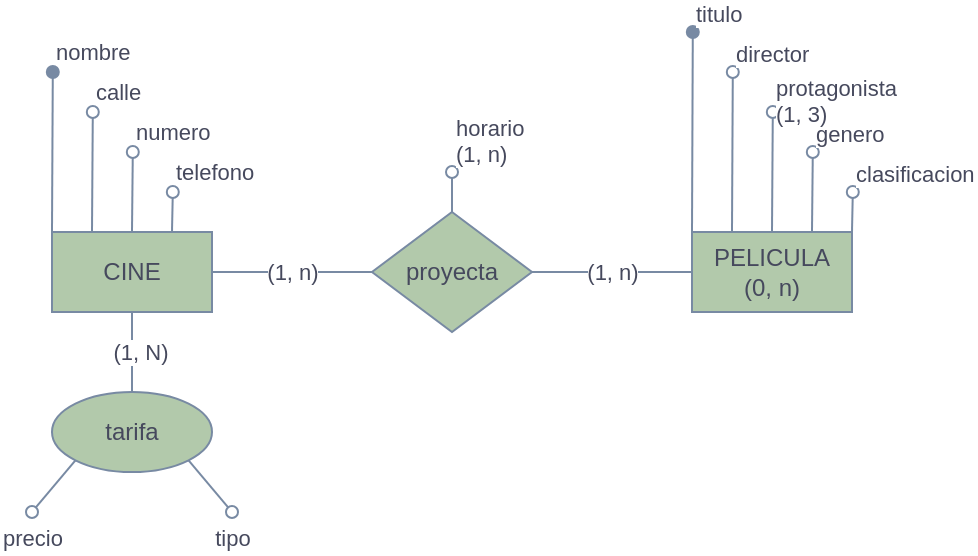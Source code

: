 <mxfile version="17.4.6" type="device"><diagram id="R2lEEEUBdFMjLlhIrx00" name="Page-1"><mxGraphModel dx="690" dy="397" grid="1" gridSize="10" guides="1" tooltips="1" connect="1" arrows="1" fold="1" page="1" pageScale="1" pageWidth="1169" pageHeight="827" math="0" shadow="0" extFonts="Permanent Marker^https://fonts.googleapis.com/css?family=Permanent+Marker"><root><mxCell id="0"/><mxCell id="1" parent="0"/><mxCell id="az94NWHXUpk0kcAOf4Yl-23" value="(1, n)" style="edgeStyle=none;rounded=0;orthogonalLoop=1;jettySize=auto;html=1;exitX=1;exitY=0.5;exitDx=0;exitDy=0;startArrow=none;startFill=0;endArrow=none;endFill=0;strokeColor=#788AA3;fontColor=#46495D;" edge="1" parent="1" source="V0h3Uh2K9khEuizxDlOd-1" target="V0h3Uh2K9khEuizxDlOd-4"><mxGeometry relative="1" as="geometry"/></mxCell><mxCell id="az94NWHXUpk0kcAOf4Yl-28" value="telefono" style="edgeStyle=none;rounded=1;sketch=0;orthogonalLoop=1;jettySize=auto;html=1;exitX=0.75;exitY=0;exitDx=0;exitDy=0;fontColor=#46495D;endArrow=oval;endFill=0;strokeColor=#788AA3;fillColor=#B2C9AB;align=left;" edge="1" parent="1" source="V0h3Uh2K9khEuizxDlOd-1"><mxGeometry x="1" y="10" relative="1" as="geometry"><mxPoint x="140.4" y="140" as="targetPoint"/><mxPoint x="10" y="-10" as="offset"/></mxGeometry></mxCell><mxCell id="az94NWHXUpk0kcAOf4Yl-29" value="numero" style="edgeStyle=none;rounded=1;sketch=0;orthogonalLoop=1;jettySize=auto;html=1;exitX=0.5;exitY=0;exitDx=0;exitDy=0;fontColor=#46495D;endArrow=oval;endFill=0;strokeColor=#788AA3;fillColor=#B2C9AB;align=left;" edge="1" parent="1" source="V0h3Uh2K9khEuizxDlOd-1"><mxGeometry x="1" y="10" relative="1" as="geometry"><mxPoint x="120.4" y="120" as="targetPoint"/><mxPoint x="10" y="-10" as="offset"/></mxGeometry></mxCell><mxCell id="az94NWHXUpk0kcAOf4Yl-30" value="calle" style="edgeStyle=none;rounded=1;sketch=0;orthogonalLoop=1;jettySize=auto;html=1;exitX=0.25;exitY=0;exitDx=0;exitDy=0;fontColor=#46495D;endArrow=oval;endFill=0;strokeColor=#788AA3;fillColor=#B2C9AB;align=left;" edge="1" parent="1" source="V0h3Uh2K9khEuizxDlOd-1"><mxGeometry x="1" y="10" relative="1" as="geometry"><mxPoint x="100.4" y="100" as="targetPoint"/><mxPoint x="10" y="-10" as="offset"/></mxGeometry></mxCell><mxCell id="az94NWHXUpk0kcAOf4Yl-31" value="nombre" style="edgeStyle=none;rounded=1;sketch=0;orthogonalLoop=1;jettySize=auto;html=1;exitX=0;exitY=0;exitDx=0;exitDy=0;fontColor=#46495D;endArrow=oval;endFill=1;strokeColor=#788AA3;fillColor=#B2C9AB;align=left;" edge="1" parent="1" source="V0h3Uh2K9khEuizxDlOd-1"><mxGeometry x="1" y="10" relative="1" as="geometry"><mxPoint x="80.4" y="80" as="targetPoint"/><mxPoint x="10" y="-10" as="offset"/></mxGeometry></mxCell><mxCell id="V0h3Uh2K9khEuizxDlOd-1" value="CINE" style="whiteSpace=wrap;html=1;align=center;fillColor=#B2C9AB;strokeColor=#788AA3;fontColor=#46495D;" parent="1" vertex="1"><mxGeometry x="80" y="160" width="80" height="40" as="geometry"/></mxCell><mxCell id="az94NWHXUpk0kcAOf4Yl-32" value="clasificacion" style="edgeStyle=none;rounded=1;sketch=0;orthogonalLoop=1;jettySize=auto;html=1;exitX=1;exitY=0;exitDx=0;exitDy=0;fontColor=#46495D;endArrow=oval;endFill=0;strokeColor=#788AA3;fillColor=#B2C9AB;align=left;labelPosition=right;verticalLabelPosition=top;verticalAlign=bottom;" edge="1" parent="1" source="V0h3Uh2K9khEuizxDlOd-2"><mxGeometry x="1" relative="1" as="geometry"><mxPoint x="480.4" y="140" as="targetPoint"/><mxPoint as="offset"/></mxGeometry></mxCell><mxCell id="az94NWHXUpk0kcAOf4Yl-33" value="genero" style="edgeStyle=none;rounded=1;sketch=0;orthogonalLoop=1;jettySize=auto;html=1;exitX=0.75;exitY=0;exitDx=0;exitDy=0;fontColor=#46495D;endArrow=oval;endFill=0;strokeColor=#788AA3;fillColor=#B2C9AB;align=left;labelPosition=right;verticalLabelPosition=top;verticalAlign=bottom;" edge="1" parent="1" source="V0h3Uh2K9khEuizxDlOd-2"><mxGeometry x="1" relative="1" as="geometry"><mxPoint x="460.4" y="120" as="targetPoint"/><mxPoint as="offset"/></mxGeometry></mxCell><mxCell id="az94NWHXUpk0kcAOf4Yl-34" value="protagonista&lt;br&gt;(1, 3)" style="edgeStyle=none;rounded=1;sketch=0;orthogonalLoop=1;jettySize=auto;html=1;exitX=0.5;exitY=0;exitDx=0;exitDy=0;fontColor=#46495D;endArrow=oval;endFill=0;strokeColor=#788AA3;fillColor=#B2C9AB;align=left;labelPosition=right;verticalLabelPosition=top;verticalAlign=bottom;" edge="1" parent="1" source="V0h3Uh2K9khEuizxDlOd-2"><mxGeometry x="0.667" relative="1" as="geometry"><mxPoint x="440.4" y="100" as="targetPoint"/><mxPoint as="offset"/></mxGeometry></mxCell><mxCell id="az94NWHXUpk0kcAOf4Yl-35" value="director" style="edgeStyle=none;rounded=1;sketch=0;orthogonalLoop=1;jettySize=auto;html=1;exitX=0.25;exitY=0;exitDx=0;exitDy=0;fontColor=#46495D;endArrow=oval;endFill=0;strokeColor=#788AA3;fillColor=#B2C9AB;align=left;labelPosition=right;verticalLabelPosition=top;verticalAlign=bottom;" edge="1" parent="1" source="V0h3Uh2K9khEuizxDlOd-2"><mxGeometry x="1" relative="1" as="geometry"><mxPoint x="420.4" y="80" as="targetPoint"/><mxPoint as="offset"/></mxGeometry></mxCell><mxCell id="az94NWHXUpk0kcAOf4Yl-36" value="titulo" style="edgeStyle=none;rounded=1;sketch=0;orthogonalLoop=1;jettySize=auto;html=1;exitX=0;exitY=0;exitDx=0;exitDy=0;fontColor=#46495D;endArrow=oval;endFill=1;strokeColor=#788AA3;fillColor=#B2C9AB;align=left;labelPosition=right;verticalLabelPosition=top;verticalAlign=bottom;" edge="1" parent="1" source="V0h3Uh2K9khEuizxDlOd-2"><mxGeometry x="1" relative="1" as="geometry"><mxPoint x="400.4" y="60" as="targetPoint"/><mxPoint as="offset"/></mxGeometry></mxCell><mxCell id="V0h3Uh2K9khEuizxDlOd-2" value="PELICULA&lt;br&gt;(0, n)" style="whiteSpace=wrap;html=1;align=center;fillColor=#B2C9AB;strokeColor=#788AA3;fontColor=#46495D;" parent="1" vertex="1"><mxGeometry x="400" y="160" width="80" height="40" as="geometry"/></mxCell><mxCell id="az94NWHXUpk0kcAOf4Yl-20" value="horario&lt;br&gt;(1, n)" style="edgeStyle=none;rounded=0;orthogonalLoop=1;jettySize=auto;html=1;exitX=0.5;exitY=0;exitDx=0;exitDy=0;startArrow=none;startFill=0;endArrow=oval;endFill=0;labelPosition=right;verticalLabelPosition=top;align=left;verticalAlign=bottom;strokeColor=#788AA3;fontColor=#46495D;" edge="1" parent="1" source="V0h3Uh2K9khEuizxDlOd-4"><mxGeometry x="1" relative="1" as="geometry"><mxPoint x="280" y="130" as="targetPoint"/><mxPoint as="offset"/></mxGeometry></mxCell><mxCell id="az94NWHXUpk0kcAOf4Yl-24" value="(1, n)" style="edgeStyle=none;rounded=0;orthogonalLoop=1;jettySize=auto;html=1;exitX=1;exitY=0.5;exitDx=0;exitDy=0;entryX=0;entryY=0.5;entryDx=0;entryDy=0;startArrow=none;startFill=0;endArrow=none;endFill=0;strokeColor=#788AA3;fontColor=#46495D;" edge="1" parent="1" source="V0h3Uh2K9khEuizxDlOd-4" target="V0h3Uh2K9khEuizxDlOd-2"><mxGeometry relative="1" as="geometry"/></mxCell><mxCell id="V0h3Uh2K9khEuizxDlOd-4" value="proyecta" style="shape=rhombus;perimeter=rhombusPerimeter;whiteSpace=wrap;html=1;align=center;fillColor=#B2C9AB;strokeColor=#788AA3;fontColor=#46495D;" parent="1" vertex="1"><mxGeometry x="240" y="150" width="80" height="60" as="geometry"/></mxCell><mxCell id="az94NWHXUpk0kcAOf4Yl-4" value="(1, N)" style="edgeStyle=none;rounded=0;orthogonalLoop=1;jettySize=auto;html=1;exitX=0.5;exitY=0;exitDx=0;exitDy=0;endArrow=none;endFill=0;strokeColor=#788AA3;fontColor=#46495D;entryX=0.5;entryY=1;entryDx=0;entryDy=0;" edge="1" parent="1" source="az94NWHXUpk0kcAOf4Yl-2" target="V0h3Uh2K9khEuizxDlOd-1"><mxGeometry x="0.028" y="-4" relative="1" as="geometry"><mxPoint x="190" y="230" as="targetPoint"/><mxPoint as="offset"/></mxGeometry></mxCell><mxCell id="az94NWHXUpk0kcAOf4Yl-13" value="precio" style="edgeStyle=none;rounded=0;orthogonalLoop=1;jettySize=auto;html=1;exitX=0;exitY=1;exitDx=0;exitDy=0;startArrow=none;startFill=0;endArrow=oval;endFill=0;labelPosition=right;verticalLabelPosition=bottom;align=center;verticalAlign=top;strokeColor=#788AA3;fontColor=#46495D;" edge="1" parent="1" source="az94NWHXUpk0kcAOf4Yl-2"><mxGeometry x="1" relative="1" as="geometry"><mxPoint x="70" y="300" as="targetPoint"/><mxPoint as="offset"/></mxGeometry></mxCell><mxCell id="az94NWHXUpk0kcAOf4Yl-14" value="tipo" style="edgeStyle=none;rounded=0;orthogonalLoop=1;jettySize=auto;html=1;exitX=1;exitY=1;exitDx=0;exitDy=0;startArrow=none;startFill=0;endArrow=oval;endFill=0;labelPosition=right;verticalLabelPosition=bottom;align=center;verticalAlign=top;strokeColor=#788AA3;fontColor=#46495D;" edge="1" parent="1" source="az94NWHXUpk0kcAOf4Yl-2"><mxGeometry x="1" relative="1" as="geometry"><mxPoint x="170" y="300" as="targetPoint"/><mxPoint as="offset"/></mxGeometry></mxCell><mxCell id="az94NWHXUpk0kcAOf4Yl-2" value="tarifa" style="ellipse;whiteSpace=wrap;html=1;align=center;fillColor=#B2C9AB;strokeColor=#788AA3;fontColor=#46495D;" vertex="1" parent="1"><mxGeometry x="80" y="240" width="80" height="40" as="geometry"/></mxCell></root></mxGraphModel></diagram></mxfile>